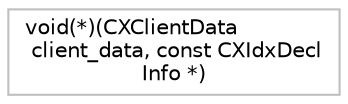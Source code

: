 digraph "Graphical Class Hierarchy"
{
 // LATEX_PDF_SIZE
  bgcolor="transparent";
  edge [fontname="Helvetica",fontsize="10",labelfontname="Helvetica",labelfontsize="10"];
  node [fontname="Helvetica",fontsize="10",shape=record];
  rankdir="LR";
  Node0 [label="void(*)(CXClientData\l client_data, const CXIdxDecl\lInfo *)",height=0.2,width=0.4,color="grey75",tooltip=" "];
}
